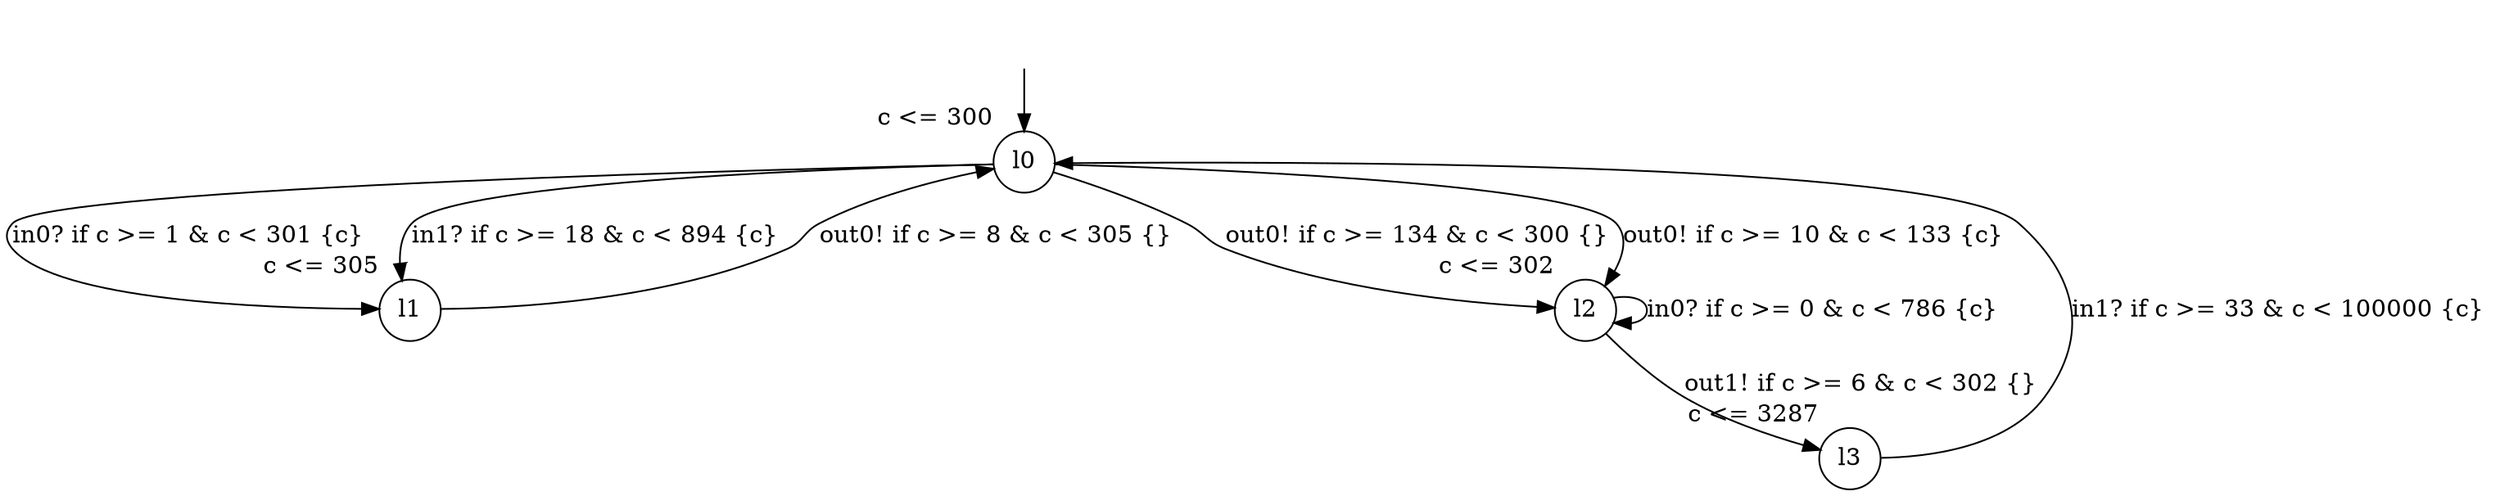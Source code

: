 digraph g {
__start0 [label="" shape="none"];
l0 [shape="circle" margin=0 label="l0", xlabel="c <= 300"];
l1 [shape="circle" margin=0 label="l1", xlabel="c <= 305"];
l2 [shape="circle" margin=0 label="l2", xlabel="c <= 302"];
l3 [shape="circle" margin=0 label="l3", xlabel="c <= 3287"];
l0 -> l1 [label="in0? if c >= 1 & c < 301 {c} "];
l0 -> l2 [label="out0! if c >= 134 & c < 300 {} "];
l0 -> l1 [label="in1? if c >= 18 & c < 894 {c} "];
l0 -> l2 [label="out0! if c >= 10 & c < 133 {c} "];
l1 -> l0 [label="out0! if c >= 8 & c < 305 {} "];
l2 -> l3 [label="out1! if c >= 6 & c < 302 {} "];
l2 -> l2 [label="in0? if c >= 0 & c < 786 {c} "];
l3 -> l0 [label="in1? if c >= 33 & c < 100000 {c} "];
__start0 -> l0;
}
